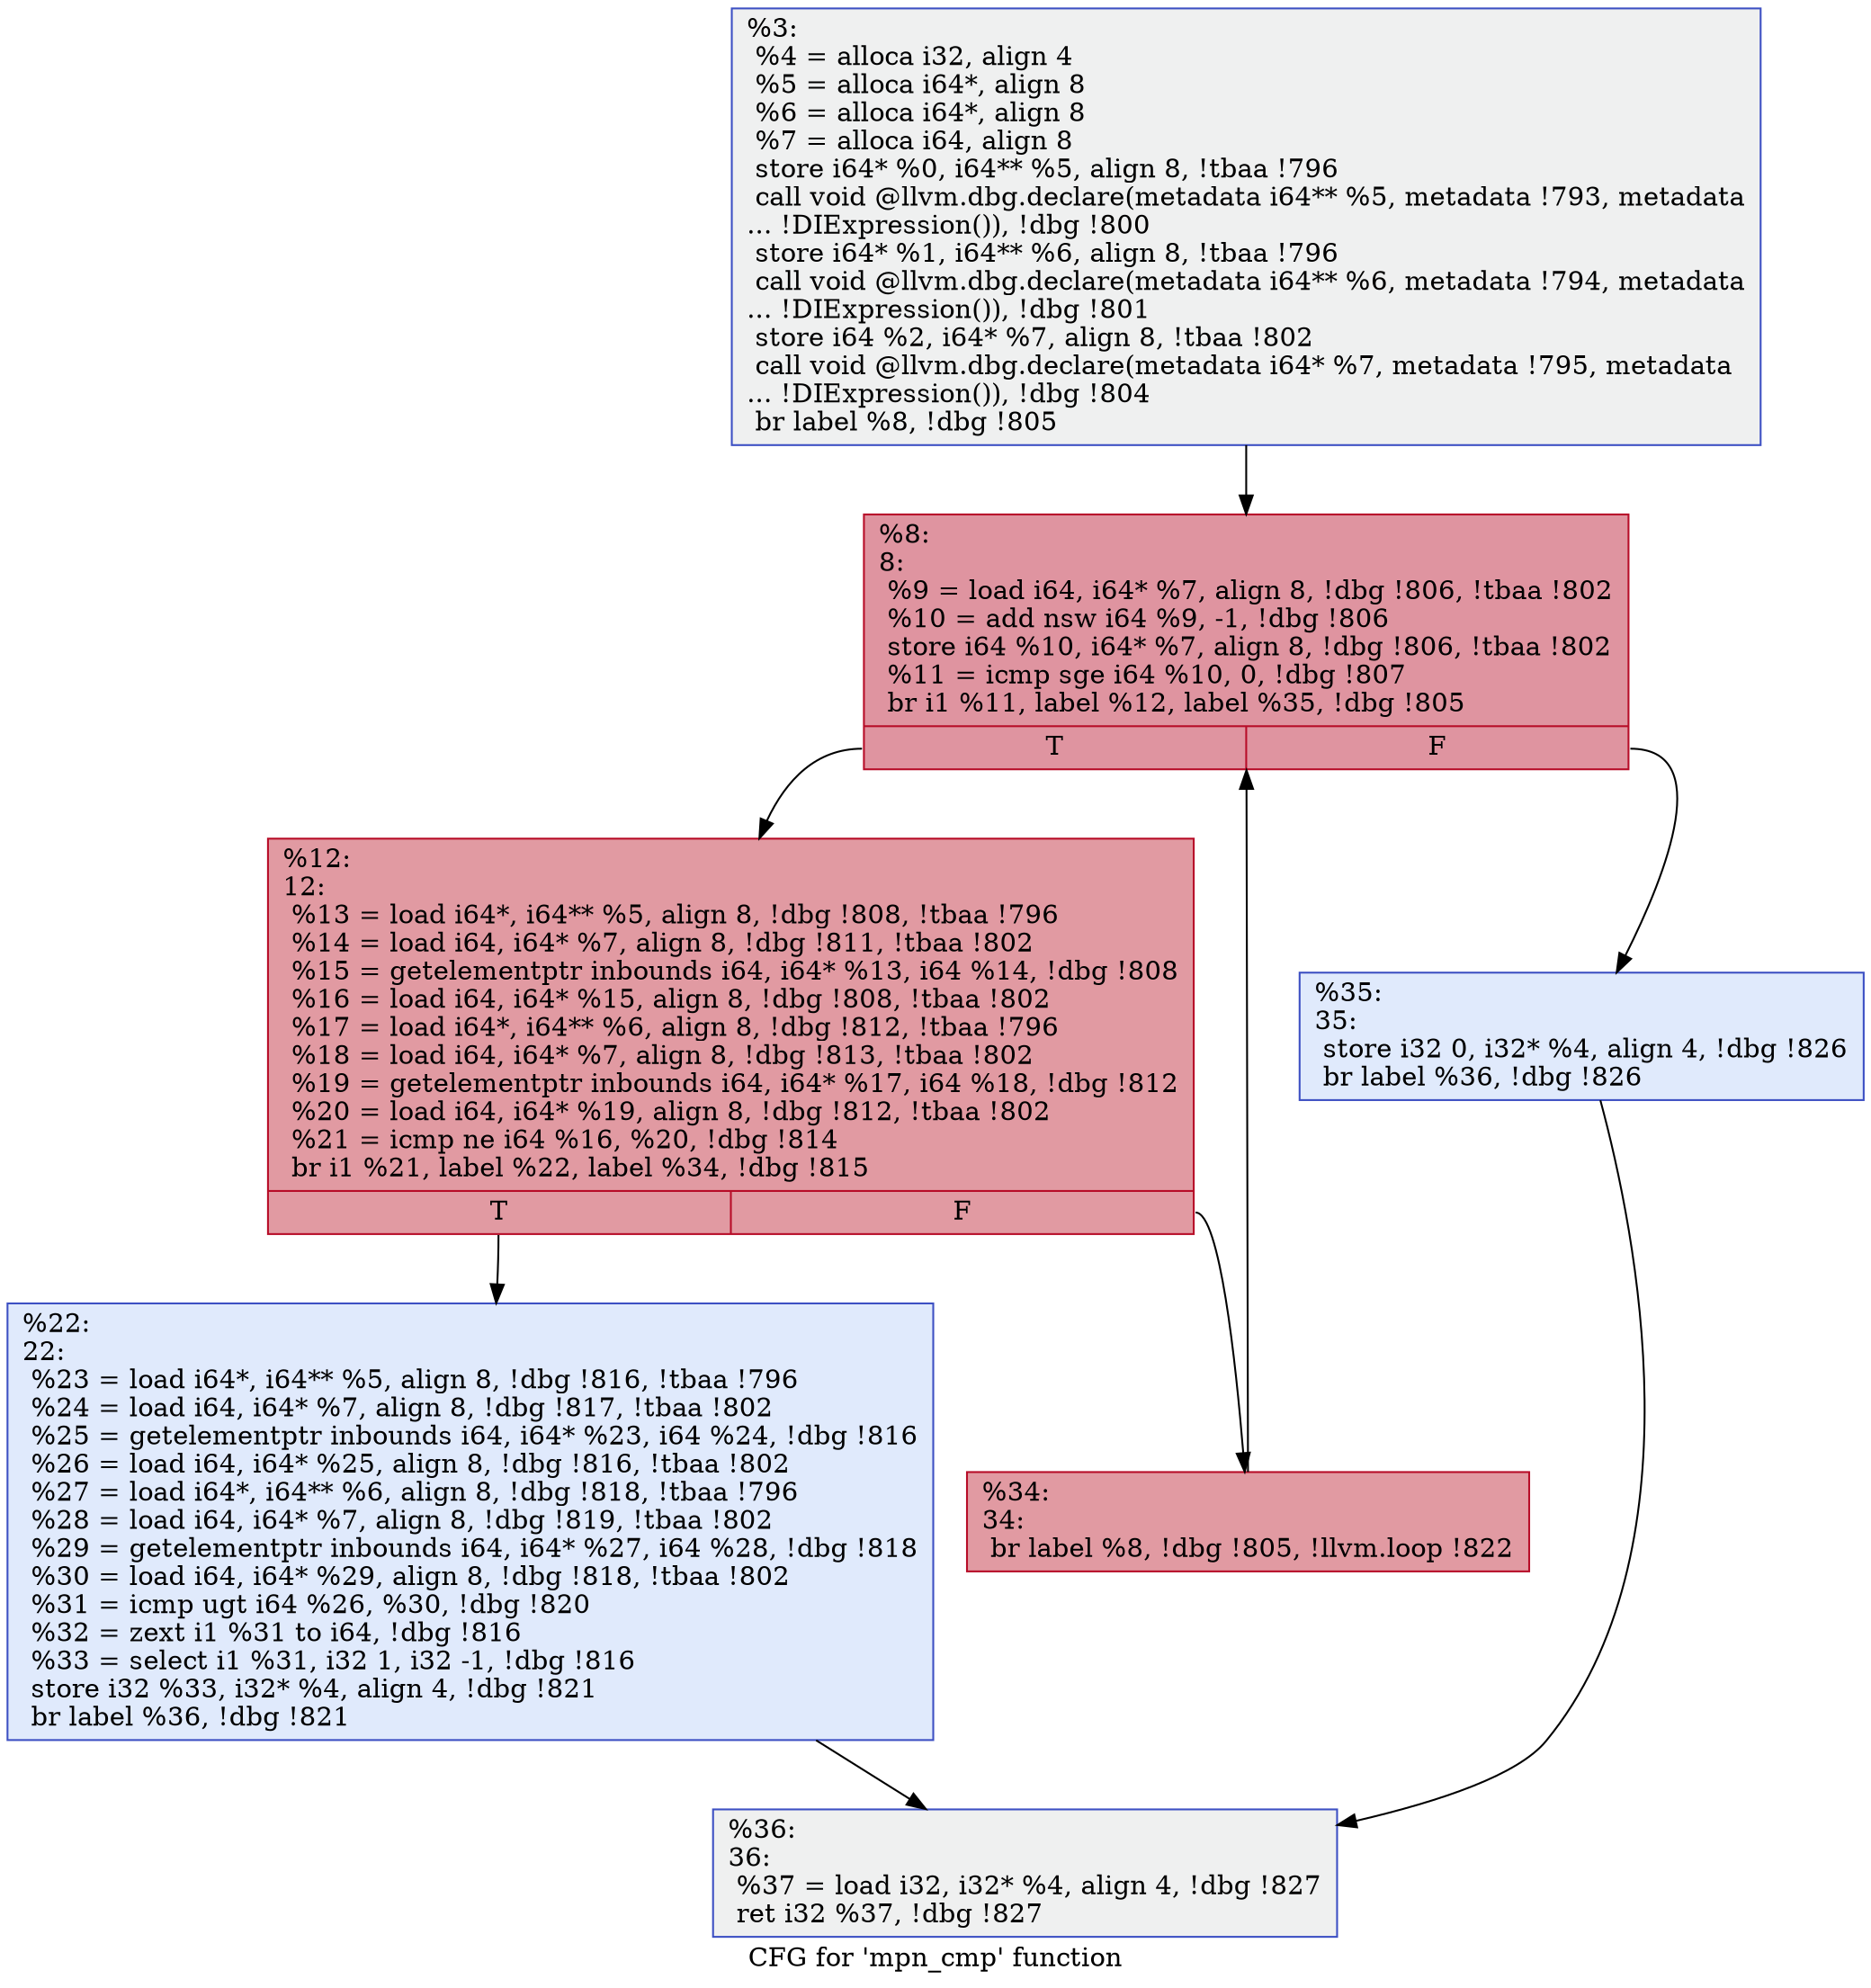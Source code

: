 digraph "CFG for 'mpn_cmp' function" {
	label="CFG for 'mpn_cmp' function";

	Node0x2562400 [shape=record,color="#3d50c3ff", style=filled, fillcolor="#dbdcde70",label="{%3:\l  %4 = alloca i32, align 4\l  %5 = alloca i64*, align 8\l  %6 = alloca i64*, align 8\l  %7 = alloca i64, align 8\l  store i64* %0, i64** %5, align 8, !tbaa !796\l  call void @llvm.dbg.declare(metadata i64** %5, metadata !793, metadata\l... !DIExpression()), !dbg !800\l  store i64* %1, i64** %6, align 8, !tbaa !796\l  call void @llvm.dbg.declare(metadata i64** %6, metadata !794, metadata\l... !DIExpression()), !dbg !801\l  store i64 %2, i64* %7, align 8, !tbaa !802\l  call void @llvm.dbg.declare(metadata i64* %7, metadata !795, metadata\l... !DIExpression()), !dbg !804\l  br label %8, !dbg !805\l}"];
	Node0x2562400 -> Node0x2562490;
	Node0x2562490 [shape=record,color="#b70d28ff", style=filled, fillcolor="#b70d2870",label="{%8:\l8:                                                \l  %9 = load i64, i64* %7, align 8, !dbg !806, !tbaa !802\l  %10 = add nsw i64 %9, -1, !dbg !806\l  store i64 %10, i64* %7, align 8, !dbg !806, !tbaa !802\l  %11 = icmp sge i64 %10, 0, !dbg !807\l  br i1 %11, label %12, label %35, !dbg !805\l|{<s0>T|<s1>F}}"];
	Node0x2562490:s0 -> Node0x25624e0;
	Node0x2562490:s1 -> Node0x25625d0;
	Node0x25624e0 [shape=record,color="#b70d28ff", style=filled, fillcolor="#bb1b2c70",label="{%12:\l12:                                               \l  %13 = load i64*, i64** %5, align 8, !dbg !808, !tbaa !796\l  %14 = load i64, i64* %7, align 8, !dbg !811, !tbaa !802\l  %15 = getelementptr inbounds i64, i64* %13, i64 %14, !dbg !808\l  %16 = load i64, i64* %15, align 8, !dbg !808, !tbaa !802\l  %17 = load i64*, i64** %6, align 8, !dbg !812, !tbaa !796\l  %18 = load i64, i64* %7, align 8, !dbg !813, !tbaa !802\l  %19 = getelementptr inbounds i64, i64* %17, i64 %18, !dbg !812\l  %20 = load i64, i64* %19, align 8, !dbg !812, !tbaa !802\l  %21 = icmp ne i64 %16, %20, !dbg !814\l  br i1 %21, label %22, label %34, !dbg !815\l|{<s0>T|<s1>F}}"];
	Node0x25624e0:s0 -> Node0x2562530;
	Node0x25624e0:s1 -> Node0x2562580;
	Node0x2562530 [shape=record,color="#3d50c3ff", style=filled, fillcolor="#b9d0f970",label="{%22:\l22:                                               \l  %23 = load i64*, i64** %5, align 8, !dbg !816, !tbaa !796\l  %24 = load i64, i64* %7, align 8, !dbg !817, !tbaa !802\l  %25 = getelementptr inbounds i64, i64* %23, i64 %24, !dbg !816\l  %26 = load i64, i64* %25, align 8, !dbg !816, !tbaa !802\l  %27 = load i64*, i64** %6, align 8, !dbg !818, !tbaa !796\l  %28 = load i64, i64* %7, align 8, !dbg !819, !tbaa !802\l  %29 = getelementptr inbounds i64, i64* %27, i64 %28, !dbg !818\l  %30 = load i64, i64* %29, align 8, !dbg !818, !tbaa !802\l  %31 = icmp ugt i64 %26, %30, !dbg !820\l  %32 = zext i1 %31 to i64, !dbg !816\l  %33 = select i1 %31, i32 1, i32 -1, !dbg !816\l  store i32 %33, i32* %4, align 4, !dbg !821\l  br label %36, !dbg !821\l}"];
	Node0x2562530 -> Node0x2562620;
	Node0x2562580 [shape=record,color="#b70d28ff", style=filled, fillcolor="#bb1b2c70",label="{%34:\l34:                                               \l  br label %8, !dbg !805, !llvm.loop !822\l}"];
	Node0x2562580 -> Node0x2562490;
	Node0x25625d0 [shape=record,color="#3d50c3ff", style=filled, fillcolor="#b9d0f970",label="{%35:\l35:                                               \l  store i32 0, i32* %4, align 4, !dbg !826\l  br label %36, !dbg !826\l}"];
	Node0x25625d0 -> Node0x2562620;
	Node0x2562620 [shape=record,color="#3d50c3ff", style=filled, fillcolor="#dbdcde70",label="{%36:\l36:                                               \l  %37 = load i32, i32* %4, align 4, !dbg !827\l  ret i32 %37, !dbg !827\l}"];
}
